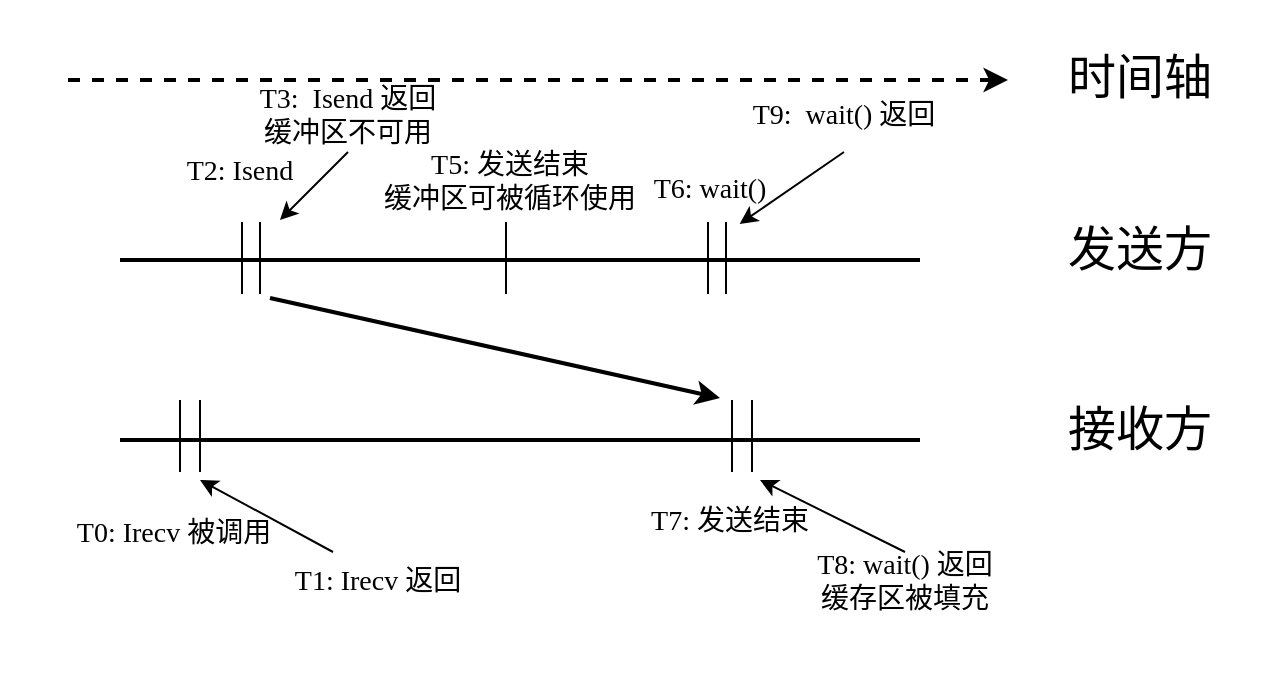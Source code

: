 <mxfile version="22.1.11" type="device">
  <diagram id="nSzfmfLscecKr_QbmP8P" name="第 1 页">
    <mxGraphModel dx="954" dy="617" grid="0" gridSize="10" guides="1" tooltips="1" connect="1" arrows="1" fold="1" page="1" pageScale="1" pageWidth="827" pageHeight="1169" math="0" shadow="0">
      <root>
        <mxCell id="0" />
        <mxCell id="1" parent="0" />
        <mxCell id="TxYcWqxCjKPwNZm7CkKh-1" value="" style="rounded=0;whiteSpace=wrap;html=1;strokeColor=none;fillColor=none;" vertex="1" parent="1">
          <mxGeometry x="140" y="110" width="640" height="340" as="geometry" />
        </mxCell>
        <mxCell id="6l_aIuPrhvCb97CX6PBp-1" value="" style="endArrow=none;html=1;rounded=0;fontSize=24;strokeWidth=2;fontFamily=Times New Roman;" parent="1" edge="1">
          <mxGeometry width="50" height="50" relative="1" as="geometry">
            <mxPoint x="200" y="240" as="sourcePoint" />
            <mxPoint x="600" y="240" as="targetPoint" />
          </mxGeometry>
        </mxCell>
        <mxCell id="6l_aIuPrhvCb97CX6PBp-2" value="&lt;span style=&quot;font-size: 24px;&quot;&gt;发送方&lt;/span&gt;" style="text;html=1;strokeColor=none;fillColor=none;align=center;verticalAlign=middle;whiteSpace=wrap;rounded=0;fontFamily=Times New Roman;" parent="1" vertex="1">
          <mxGeometry x="665" y="220" width="90" height="30" as="geometry" />
        </mxCell>
        <mxCell id="6l_aIuPrhvCb97CX6PBp-3" value="" style="endArrow=none;html=1;rounded=0;fontSize=24;strokeWidth=2;fontFamily=Times New Roman;" parent="1" edge="1">
          <mxGeometry width="50" height="50" relative="1" as="geometry">
            <mxPoint x="200" y="330" as="sourcePoint" />
            <mxPoint x="600" y="330" as="targetPoint" />
          </mxGeometry>
        </mxCell>
        <mxCell id="6l_aIuPrhvCb97CX6PBp-4" value="&lt;span style=&quot;font-size: 24px;&quot;&gt;接收方&lt;/span&gt;" style="text;html=1;strokeColor=none;fillColor=none;align=center;verticalAlign=middle;whiteSpace=wrap;rounded=0;fontFamily=Times New Roman;" parent="1" vertex="1">
          <mxGeometry x="665" y="310" width="90" height="30" as="geometry" />
        </mxCell>
        <mxCell id="6l_aIuPrhvCb97CX6PBp-5" value="" style="endArrow=none;html=1;rounded=0;fontSize=24;exitX=0.5;exitY=0;exitDx=0;exitDy=0;fontFamily=Times New Roman;" parent="1" edge="1">
          <mxGeometry width="50" height="50" relative="1" as="geometry">
            <mxPoint x="230" y="346" as="sourcePoint" />
            <mxPoint x="230" y="310" as="targetPoint" />
          </mxGeometry>
        </mxCell>
        <mxCell id="6l_aIuPrhvCb97CX6PBp-6" value="&lt;font style=&quot;font-size: 14px;&quot;&gt;T0:&amp;nbsp;Irecv 被调用&lt;br&gt;&lt;/font&gt;" style="text;html=1;strokeColor=none;fillColor=none;align=center;verticalAlign=middle;whiteSpace=wrap;rounded=0;fontSize=14;fontFamily=Times New Roman;" parent="1" vertex="1">
          <mxGeometry x="157" y="359" width="140" height="36" as="geometry" />
        </mxCell>
        <mxCell id="6l_aIuPrhvCb97CX6PBp-7" value="&lt;span style=&quot;font-size: 14px;&quot;&gt;T2: Isend&lt;/span&gt;" style="text;html=1;strokeColor=none;fillColor=none;align=center;verticalAlign=middle;whiteSpace=wrap;rounded=0;fontSize=14;fontFamily=Times New Roman;" parent="1" vertex="1">
          <mxGeometry x="220" y="181" width="80" height="30" as="geometry" />
        </mxCell>
        <mxCell id="6l_aIuPrhvCb97CX6PBp-8" value="" style="endArrow=none;html=1;rounded=0;fontSize=24;exitX=0.5;exitY=0;exitDx=0;exitDy=0;fontFamily=Times New Roman;" parent="1" edge="1">
          <mxGeometry width="50" height="50" relative="1" as="geometry">
            <mxPoint x="270" y="257" as="sourcePoint" />
            <mxPoint x="270" y="221" as="targetPoint" />
          </mxGeometry>
        </mxCell>
        <mxCell id="6l_aIuPrhvCb97CX6PBp-9" value="" style="endArrow=none;html=1;rounded=0;fontSize=24;exitX=0.5;exitY=0;exitDx=0;exitDy=0;fontFamily=Times New Roman;" parent="1" edge="1">
          <mxGeometry width="50" height="50" relative="1" as="geometry">
            <mxPoint x="506" y="346" as="sourcePoint" />
            <mxPoint x="506" y="310" as="targetPoint" />
          </mxGeometry>
        </mxCell>
        <mxCell id="6l_aIuPrhvCb97CX6PBp-10" value="" style="endArrow=classic;html=1;rounded=0;fontSize=14;dashed=1;strokeWidth=2;fontFamily=Times New Roman;" parent="1" edge="1">
          <mxGeometry width="50" height="50" relative="1" as="geometry">
            <mxPoint x="174" y="150" as="sourcePoint" />
            <mxPoint x="644" y="150" as="targetPoint" />
          </mxGeometry>
        </mxCell>
        <mxCell id="6l_aIuPrhvCb97CX6PBp-11" value="时间轴" style="text;html=1;strokeColor=none;fillColor=none;align=center;verticalAlign=middle;whiteSpace=wrap;rounded=0;fontSize=24;fontFamily=Times New Roman;" parent="1" vertex="1">
          <mxGeometry x="665" y="134" width="90" height="30" as="geometry" />
        </mxCell>
        <mxCell id="6l_aIuPrhvCb97CX6PBp-12" value="&lt;span style=&quot;font-size: 14px;&quot;&gt;T3:&amp;nbsp; Isend 返回&lt;br&gt;缓冲区不可用&lt;br&gt;&lt;/span&gt;" style="text;html=1;strokeColor=none;fillColor=none;align=center;verticalAlign=middle;whiteSpace=wrap;rounded=0;fontSize=14;fontFamily=Times New Roman;" parent="1" vertex="1">
          <mxGeometry x="254" y="150" width="120" height="36" as="geometry" />
        </mxCell>
        <mxCell id="6l_aIuPrhvCb97CX6PBp-13" value="" style="endArrow=none;html=1;rounded=0;fontSize=24;exitX=0.5;exitY=0;exitDx=0;exitDy=0;fontFamily=Times New Roman;" parent="1" edge="1">
          <mxGeometry width="50" height="50" relative="1" as="geometry">
            <mxPoint x="393" y="257" as="sourcePoint" />
            <mxPoint x="393" y="221" as="targetPoint" />
          </mxGeometry>
        </mxCell>
        <mxCell id="6l_aIuPrhvCb97CX6PBp-14" value="&lt;font style=&quot;font-size: 14px;&quot;&gt;T7: 发送结束&lt;br style=&quot;font-size: 14px;&quot;&gt;&lt;/font&gt;" style="text;html=1;strokeColor=none;fillColor=none;align=center;verticalAlign=middle;whiteSpace=wrap;rounded=0;fontSize=14;fontFamily=Times New Roman;" parent="1" vertex="1">
          <mxGeometry x="440" y="356" width="130" height="30" as="geometry" />
        </mxCell>
        <mxCell id="6l_aIuPrhvCb97CX6PBp-15" value="&lt;font style=&quot;font-size: 14px;&quot;&gt;T8: wait() 返回&lt;br&gt;缓存区被填充&lt;br style=&quot;font-size: 14px;&quot;&gt;&lt;/font&gt;" style="text;html=1;strokeColor=none;fillColor=none;align=center;verticalAlign=middle;whiteSpace=wrap;rounded=0;fontSize=14;fontFamily=Times New Roman;" parent="1" vertex="1">
          <mxGeometry x="510" y="386" width="165" height="30" as="geometry" />
        </mxCell>
        <mxCell id="6l_aIuPrhvCb97CX6PBp-16" value="" style="endArrow=none;html=1;rounded=0;fontSize=24;exitX=0.5;exitY=0;exitDx=0;exitDy=0;fontFamily=Times New Roman;" parent="1" edge="1">
          <mxGeometry width="50" height="50" relative="1" as="geometry">
            <mxPoint x="516" y="346" as="sourcePoint" />
            <mxPoint x="516" y="310" as="targetPoint" />
          </mxGeometry>
        </mxCell>
        <mxCell id="6l_aIuPrhvCb97CX6PBp-17" value="" style="endArrow=classic;html=1;rounded=0;fontSize=24;exitX=0.5;exitY=0;exitDx=0;exitDy=0;fontFamily=Times New Roman;" parent="1" source="6l_aIuPrhvCb97CX6PBp-15" edge="1">
          <mxGeometry width="50" height="50" relative="1" as="geometry">
            <mxPoint x="794" y="560" as="sourcePoint" />
            <mxPoint x="520" y="350" as="targetPoint" />
          </mxGeometry>
        </mxCell>
        <mxCell id="6l_aIuPrhvCb97CX6PBp-18" value="&lt;span style=&quot;font-size: 14px;&quot;&gt;T1: Irecv 返回&lt;/span&gt;" style="text;html=1;strokeColor=none;fillColor=none;align=center;verticalAlign=middle;whiteSpace=wrap;rounded=0;fontSize=14;fontFamily=Times New Roman;" parent="1" vertex="1">
          <mxGeometry x="284" y="386" width="90" height="30" as="geometry" />
        </mxCell>
        <mxCell id="6l_aIuPrhvCb97CX6PBp-19" value="" style="endArrow=none;html=1;rounded=0;fontSize=24;exitX=0.5;exitY=0;exitDx=0;exitDy=0;fontFamily=Times New Roman;" parent="1" edge="1">
          <mxGeometry width="50" height="50" relative="1" as="geometry">
            <mxPoint x="240" y="346" as="sourcePoint" />
            <mxPoint x="240" y="310" as="targetPoint" />
          </mxGeometry>
        </mxCell>
        <mxCell id="6l_aIuPrhvCb97CX6PBp-20" value="" style="endArrow=classic;html=1;rounded=0;exitX=0.25;exitY=0;exitDx=0;exitDy=0;fontFamily=Times New Roman;" parent="1" source="6l_aIuPrhvCb97CX6PBp-18" edge="1">
          <mxGeometry width="50" height="50" relative="1" as="geometry">
            <mxPoint x="220" y="550" as="sourcePoint" />
            <mxPoint x="240" y="350" as="targetPoint" />
          </mxGeometry>
        </mxCell>
        <mxCell id="6l_aIuPrhvCb97CX6PBp-21" value="" style="endArrow=none;html=1;rounded=0;fontSize=24;exitX=0.5;exitY=0;exitDx=0;exitDy=0;fontFamily=Times New Roman;" parent="1" edge="1">
          <mxGeometry width="50" height="50" relative="1" as="geometry">
            <mxPoint x="261.0" y="257" as="sourcePoint" />
            <mxPoint x="261.0" y="221" as="targetPoint" />
          </mxGeometry>
        </mxCell>
        <mxCell id="6l_aIuPrhvCb97CX6PBp-23" value="" style="endArrow=classic;html=1;rounded=0;exitX=0.5;exitY=1;exitDx=0;exitDy=0;fontFamily=Times New Roman;" parent="1" source="6l_aIuPrhvCb97CX6PBp-12" edge="1">
          <mxGeometry width="50" height="50" relative="1" as="geometry">
            <mxPoint x="70" y="390" as="sourcePoint" />
            <mxPoint x="280" y="220" as="targetPoint" />
          </mxGeometry>
        </mxCell>
        <mxCell id="6l_aIuPrhvCb97CX6PBp-24" value="T5: 发送结束&lt;br&gt;缓冲区可被循环使用" style="text;html=1;strokeColor=none;fillColor=none;align=center;verticalAlign=middle;whiteSpace=wrap;rounded=0;fontSize=14;fontFamily=Times New Roman;" parent="1" vertex="1">
          <mxGeometry x="330" y="186" width="130" height="30" as="geometry" />
        </mxCell>
        <mxCell id="6l_aIuPrhvCb97CX6PBp-25" value="" style="endArrow=none;html=1;rounded=0;fontSize=24;exitX=0.5;exitY=0;exitDx=0;exitDy=0;fontFamily=Times New Roman;" parent="1" edge="1">
          <mxGeometry width="50" height="50" relative="1" as="geometry">
            <mxPoint x="494" y="257" as="sourcePoint" />
            <mxPoint x="494" y="221" as="targetPoint" />
          </mxGeometry>
        </mxCell>
        <mxCell id="6l_aIuPrhvCb97CX6PBp-26" value="T6: wait()" style="text;html=1;strokeColor=none;fillColor=none;align=center;verticalAlign=middle;whiteSpace=wrap;rounded=0;fontSize=14;fontFamily=Times New Roman;" parent="1" vertex="1">
          <mxGeometry x="430" y="190" width="130" height="30" as="geometry" />
        </mxCell>
        <mxCell id="6l_aIuPrhvCb97CX6PBp-27" value="" style="endArrow=none;html=1;rounded=0;fontSize=24;exitX=0.5;exitY=0;exitDx=0;exitDy=0;fontFamily=Times New Roman;" parent="1" edge="1">
          <mxGeometry width="50" height="50" relative="1" as="geometry">
            <mxPoint x="503" y="257" as="sourcePoint" />
            <mxPoint x="503" y="221" as="targetPoint" />
          </mxGeometry>
        </mxCell>
        <mxCell id="6l_aIuPrhvCb97CX6PBp-28" value="&lt;span style=&quot;font-size: 14px;&quot;&gt;T9:&amp;nbsp; wait() 返回&lt;br&gt;&lt;/span&gt;" style="text;html=1;strokeColor=none;fillColor=none;align=center;verticalAlign=middle;whiteSpace=wrap;rounded=0;fontSize=14;fontFamily=Times New Roman;" parent="1" vertex="1">
          <mxGeometry x="502" y="150" width="120" height="36" as="geometry" />
        </mxCell>
        <mxCell id="6l_aIuPrhvCb97CX6PBp-29" value="" style="endArrow=classic;html=1;rounded=0;exitX=0.5;exitY=1;exitDx=0;exitDy=0;entryX=0.614;entryY=1.065;entryDx=0;entryDy=0;entryPerimeter=0;fontFamily=Times New Roman;" parent="1" source="6l_aIuPrhvCb97CX6PBp-28" target="6l_aIuPrhvCb97CX6PBp-26" edge="1">
          <mxGeometry width="50" height="50" relative="1" as="geometry">
            <mxPoint x="140" y="310" as="sourcePoint" />
            <mxPoint x="190" y="260" as="targetPoint" />
          </mxGeometry>
        </mxCell>
        <mxCell id="6l_aIuPrhvCb97CX6PBp-30" value="" style="endArrow=classic;html=1;rounded=0;strokeWidth=2;fontSize=14;fontFamily=Times New Roman;" parent="1" edge="1">
          <mxGeometry width="50" height="50" relative="1" as="geometry">
            <mxPoint x="275" y="259" as="sourcePoint" />
            <mxPoint x="500" y="309" as="targetPoint" />
          </mxGeometry>
        </mxCell>
      </root>
    </mxGraphModel>
  </diagram>
</mxfile>
